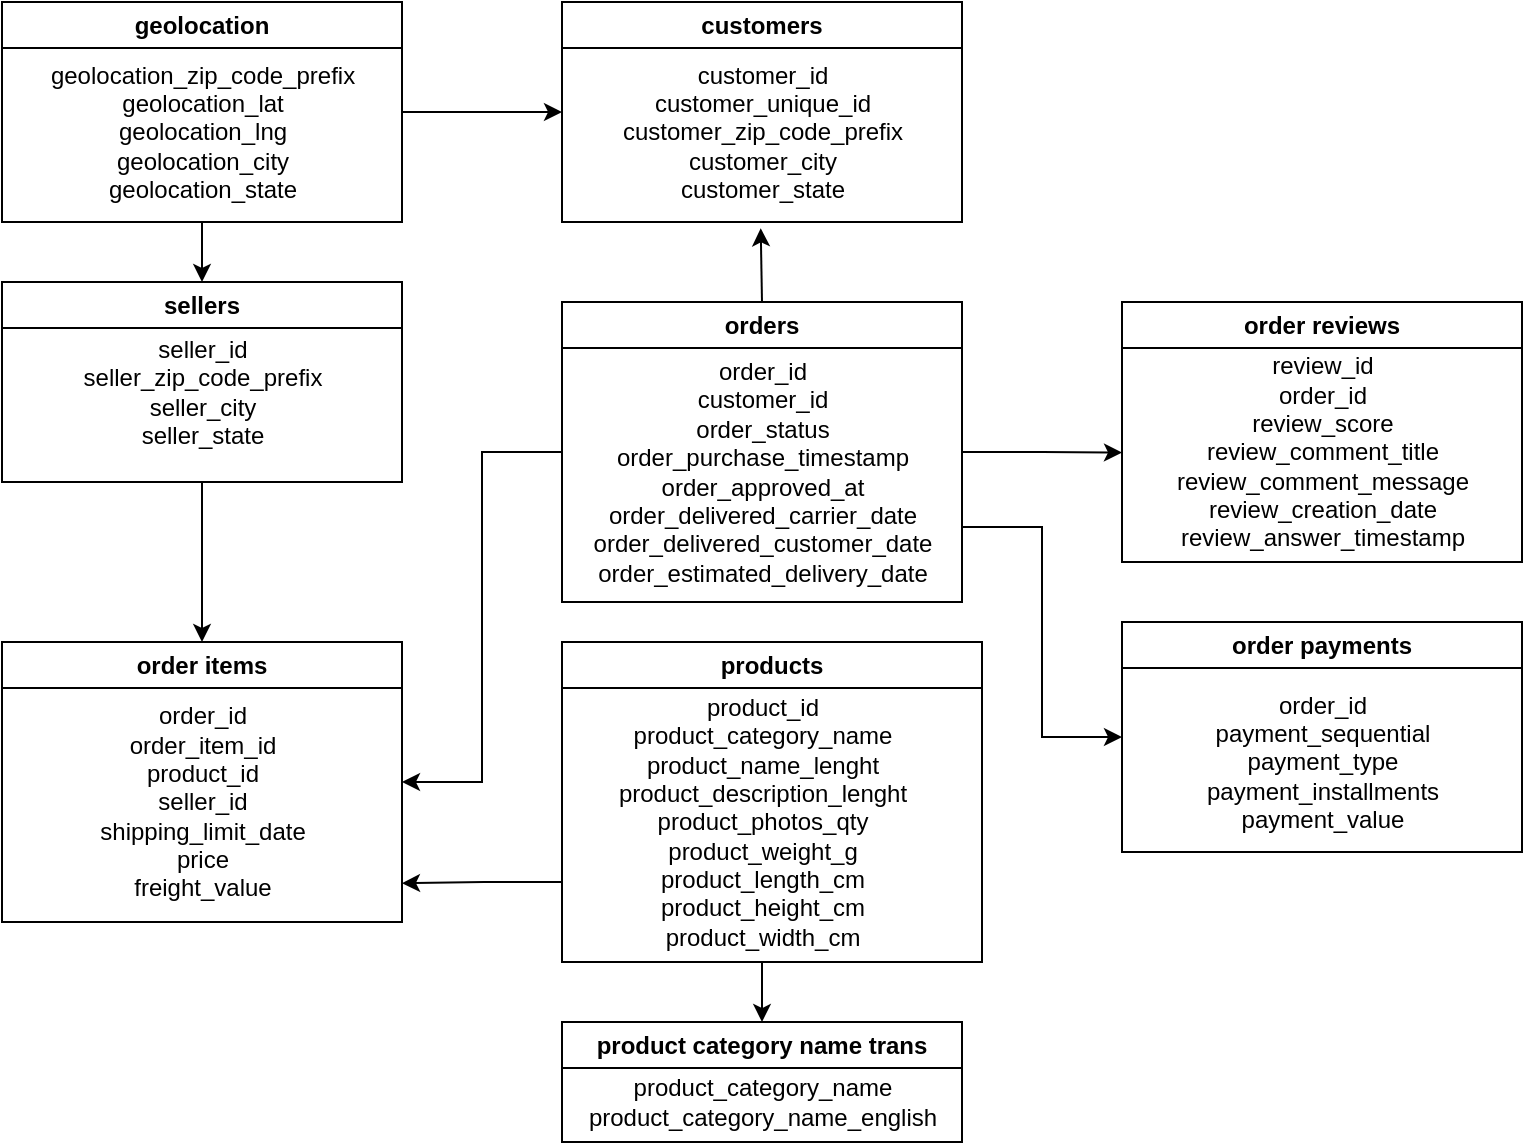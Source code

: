 <mxfile version="27.0.3">
  <diagram name="Trang-1" id="MFI9BL0dt4RdOJVqIXhV">
    <mxGraphModel dx="786" dy="1586" grid="1" gridSize="10" guides="1" tooltips="1" connect="1" arrows="1" fold="1" page="1" pageScale="1" pageWidth="827" pageHeight="1169" math="0" shadow="0">
      <root>
        <mxCell id="0" />
        <mxCell id="1" parent="0" />
        <mxCell id="LKI4c04jQm-ZU_7Ya_s5-5" value="sellers" style="swimlane;whiteSpace=wrap;html=1;startSize=23;" parent="1" vertex="1">
          <mxGeometry x="40" y="30" width="200" height="100" as="geometry" />
        </mxCell>
        <mxCell id="LKI4c04jQm-ZU_7Ya_s5-6" value="seller_id&lt;div&gt;seller_zip_code_prefix&lt;div&gt;seller_city&lt;div&gt;seller_state&lt;/div&gt;&lt;/div&gt;&lt;/div&gt;" style="text;html=1;align=center;verticalAlign=middle;resizable=0;points=[];autosize=1;strokeColor=none;fillColor=none;" parent="LKI4c04jQm-ZU_7Ya_s5-5" vertex="1">
          <mxGeometry x="30" y="20" width="140" height="70" as="geometry" />
        </mxCell>
        <mxCell id="LKI4c04jQm-ZU_7Ya_s5-7" value="product category name trans" style="swimlane;whiteSpace=wrap;html=1;" parent="1" vertex="1">
          <mxGeometry x="320" y="400" width="200" height="60" as="geometry" />
        </mxCell>
        <mxCell id="LKI4c04jQm-ZU_7Ya_s5-8" value="product_category_name&lt;div&gt;product_category_name_english&lt;/div&gt;" style="text;html=1;align=center;verticalAlign=middle;resizable=0;points=[];autosize=1;strokeColor=none;fillColor=none;" parent="LKI4c04jQm-ZU_7Ya_s5-7" vertex="1">
          <mxGeometry y="20" width="200" height="40" as="geometry" />
        </mxCell>
        <mxCell id="LKI4c04jQm-ZU_7Ya_s5-31" style="edgeStyle=orthogonalEdgeStyle;rounded=0;orthogonalLoop=1;jettySize=auto;html=1;exitX=0;exitY=0.75;exitDx=0;exitDy=0;" parent="1" source="LKI4c04jQm-ZU_7Ya_s5-9" edge="1">
          <mxGeometry relative="1" as="geometry">
            <mxPoint x="240" y="330.588" as="targetPoint" />
            <Array as="points">
              <mxPoint x="281" y="331" />
            </Array>
          </mxGeometry>
        </mxCell>
        <mxCell id="LKI4c04jQm-ZU_7Ya_s5-9" value="products" style="swimlane;whiteSpace=wrap;html=1;" parent="1" vertex="1">
          <mxGeometry x="320" y="210" width="210" height="160" as="geometry" />
        </mxCell>
        <mxCell id="LKI4c04jQm-ZU_7Ya_s5-11" value="order reviews" style="swimlane;whiteSpace=wrap;html=1;" parent="1" vertex="1">
          <mxGeometry x="600" y="40" width="200" height="130" as="geometry" />
        </mxCell>
        <mxCell id="LKI4c04jQm-ZU_7Ya_s5-12" value="review_id&lt;div&gt;order_id&lt;div&gt;review_score&lt;div&gt;review_comment_title&lt;div&gt;review_comment_message&lt;div&gt;review_creation_date&lt;div&gt;review_answer_timestamp&lt;/div&gt;&lt;/div&gt;&lt;/div&gt;&lt;/div&gt;&lt;/div&gt;&lt;/div&gt;" style="text;html=1;align=center;verticalAlign=middle;resizable=0;points=[];autosize=1;strokeColor=none;fillColor=none;" parent="LKI4c04jQm-ZU_7Ya_s5-11" vertex="1">
          <mxGeometry x="15" y="20" width="170" height="110" as="geometry" />
        </mxCell>
        <mxCell id="LKI4c04jQm-ZU_7Ya_s5-30" style="edgeStyle=orthogonalEdgeStyle;rounded=0;orthogonalLoop=1;jettySize=auto;html=1;exitX=0;exitY=0.5;exitDx=0;exitDy=0;entryX=1;entryY=0.5;entryDx=0;entryDy=0;" parent="1" source="LKI4c04jQm-ZU_7Ya_s5-17" target="LKI4c04jQm-ZU_7Ya_s5-21" edge="1">
          <mxGeometry relative="1" as="geometry" />
        </mxCell>
        <mxCell id="LKI4c04jQm-ZU_7Ya_s5-32" style="edgeStyle=orthogonalEdgeStyle;rounded=0;orthogonalLoop=1;jettySize=auto;html=1;exitX=1;exitY=0.5;exitDx=0;exitDy=0;" parent="1" source="LKI4c04jQm-ZU_7Ya_s5-17" edge="1">
          <mxGeometry relative="1" as="geometry">
            <mxPoint x="600" y="115.294" as="targetPoint" />
          </mxGeometry>
        </mxCell>
        <mxCell id="LKI4c04jQm-ZU_7Ya_s5-33" style="edgeStyle=orthogonalEdgeStyle;rounded=0;orthogonalLoop=1;jettySize=auto;html=1;exitX=1;exitY=0.75;exitDx=0;exitDy=0;entryX=0;entryY=0.5;entryDx=0;entryDy=0;" parent="1" source="LKI4c04jQm-ZU_7Ya_s5-17" target="LKI4c04jQm-ZU_7Ya_s5-19" edge="1">
          <mxGeometry relative="1" as="geometry" />
        </mxCell>
        <mxCell id="LKI4c04jQm-ZU_7Ya_s5-17" value="orders" style="swimlane;whiteSpace=wrap;html=1;" parent="1" vertex="1">
          <mxGeometry x="320" y="40" width="200" height="150" as="geometry" />
        </mxCell>
        <mxCell id="LKI4c04jQm-ZU_7Ya_s5-18" value="order_id&lt;div&gt;customer_id&lt;div&gt;order_status&lt;div&gt;&lt;span style=&quot;background-color: transparent; color: light-dark(rgb(0, 0, 0), rgb(255, 255, 255));&quot;&gt;order_purchase_timestamp&lt;/span&gt;&lt;/div&gt;&lt;div&gt;&lt;div&gt;order_approved_at&lt;div&gt;order_delivered_carrier_date&lt;div&gt;order_delivered_customer_date&lt;div&gt;order_estimated_delivery_date&lt;/div&gt;&lt;/div&gt;&lt;/div&gt;&lt;/div&gt;&lt;/div&gt;&lt;/div&gt;&lt;/div&gt;" style="text;html=1;align=center;verticalAlign=middle;resizable=0;points=[];autosize=1;strokeColor=none;fillColor=none;" parent="LKI4c04jQm-ZU_7Ya_s5-17" vertex="1">
          <mxGeometry x="5" y="20" width="190" height="130" as="geometry" />
        </mxCell>
        <mxCell id="LKI4c04jQm-ZU_7Ya_s5-19" value="order payments" style="swimlane;whiteSpace=wrap;html=1;" parent="1" vertex="1">
          <mxGeometry x="600" y="200" width="200" height="115" as="geometry" />
        </mxCell>
        <mxCell id="LKI4c04jQm-ZU_7Ya_s5-20" value="order_id&lt;div&gt;payment_sequential&lt;div&gt;payment_type&lt;div&gt;payment_installments&lt;div&gt;payment_value&lt;/div&gt;&lt;/div&gt;&lt;/div&gt;&lt;/div&gt;" style="text;html=1;align=center;verticalAlign=middle;resizable=0;points=[];autosize=1;strokeColor=none;fillColor=none;" parent="LKI4c04jQm-ZU_7Ya_s5-19" vertex="1">
          <mxGeometry x="30" y="25" width="140" height="90" as="geometry" />
        </mxCell>
        <mxCell id="LKI4c04jQm-ZU_7Ya_s5-21" value="order items" style="swimlane;whiteSpace=wrap;html=1;" parent="1" vertex="1">
          <mxGeometry x="40" y="210" width="200" height="140" as="geometry" />
        </mxCell>
        <mxCell id="LKI4c04jQm-ZU_7Ya_s5-22" value="order_id&lt;div&gt;order_item_id&lt;div&gt;product_id&lt;div&gt;seller_id&lt;div&gt;shipping_limit_date&lt;div&gt;price&lt;/div&gt;&lt;div&gt;freight_value&lt;/div&gt;&lt;/div&gt;&lt;/div&gt;&lt;/div&gt;&lt;/div&gt;" style="text;html=1;align=center;verticalAlign=middle;resizable=0;points=[];autosize=1;strokeColor=none;fillColor=none;" parent="LKI4c04jQm-ZU_7Ya_s5-21" vertex="1">
          <mxGeometry x="35" y="25" width="130" height="110" as="geometry" />
        </mxCell>
        <mxCell id="LKI4c04jQm-ZU_7Ya_s5-36" style="edgeStyle=orthogonalEdgeStyle;rounded=0;orthogonalLoop=1;jettySize=auto;html=1;exitX=1;exitY=0.5;exitDx=0;exitDy=0;entryX=0;entryY=0.5;entryDx=0;entryDy=0;" parent="1" source="LKI4c04jQm-ZU_7Ya_s5-23" target="LKI4c04jQm-ZU_7Ya_s5-25" edge="1">
          <mxGeometry relative="1" as="geometry" />
        </mxCell>
        <mxCell id="LKI4c04jQm-ZU_7Ya_s5-23" value="geolocation" style="swimlane;whiteSpace=wrap;html=1;" parent="1" vertex="1">
          <mxGeometry x="40" y="-110" width="200" height="110" as="geometry" />
        </mxCell>
        <mxCell id="LKI4c04jQm-ZU_7Ya_s5-24" value="geolocation_zip_code_prefix&lt;div&gt;geolocation_lat&lt;div&gt;geolocation_lng&lt;div&gt;geolocation_city&lt;div&gt;geolocation_state&lt;/div&gt;&lt;/div&gt;&lt;/div&gt;&lt;/div&gt;" style="text;html=1;align=center;verticalAlign=middle;resizable=0;points=[];autosize=1;strokeColor=none;fillColor=none;" parent="LKI4c04jQm-ZU_7Ya_s5-23" vertex="1">
          <mxGeometry x="10" y="20" width="180" height="90" as="geometry" />
        </mxCell>
        <mxCell id="LKI4c04jQm-ZU_7Ya_s5-25" value="customers" style="swimlane;whiteSpace=wrap;html=1;" parent="1" vertex="1">
          <mxGeometry x="320" y="-110" width="200" height="110" as="geometry" />
        </mxCell>
        <mxCell id="LKI4c04jQm-ZU_7Ya_s5-26" value="customer_id&lt;div&gt;customer_unique_id&lt;div&gt;customer_zip_code_prefix&lt;div&gt;customer_city&lt;div&gt;customer_state&lt;/div&gt;&lt;/div&gt;&lt;/div&gt;&lt;/div&gt;" style="text;html=1;align=center;verticalAlign=middle;resizable=0;points=[];autosize=1;strokeColor=none;fillColor=none;" parent="LKI4c04jQm-ZU_7Ya_s5-25" vertex="1">
          <mxGeometry x="20" y="20" width="160" height="90" as="geometry" />
        </mxCell>
        <mxCell id="LKI4c04jQm-ZU_7Ya_s5-29" value="" style="endArrow=classic;html=1;rounded=0;exitX=0.5;exitY=1;exitDx=0;exitDy=0;entryX=0.5;entryY=0;entryDx=0;entryDy=0;" parent="1" source="LKI4c04jQm-ZU_7Ya_s5-5" target="LKI4c04jQm-ZU_7Ya_s5-21" edge="1">
          <mxGeometry width="50" height="50" relative="1" as="geometry">
            <mxPoint x="360" y="270" as="sourcePoint" />
            <mxPoint x="410" y="220" as="targetPoint" />
          </mxGeometry>
        </mxCell>
        <mxCell id="LKI4c04jQm-ZU_7Ya_s5-34" style="edgeStyle=orthogonalEdgeStyle;rounded=0;orthogonalLoop=1;jettySize=auto;html=1;exitX=0.5;exitY=0;exitDx=0;exitDy=0;entryX=0.496;entryY=1.035;entryDx=0;entryDy=0;entryPerimeter=0;" parent="1" source="LKI4c04jQm-ZU_7Ya_s5-17" target="LKI4c04jQm-ZU_7Ya_s5-26" edge="1">
          <mxGeometry relative="1" as="geometry" />
        </mxCell>
        <mxCell id="LKI4c04jQm-ZU_7Ya_s5-10" value="product_id&lt;div&gt;product_category_name&lt;div&gt;product_name_lenght&lt;div&gt;product_description_lenght&lt;div&gt;product_photos_qty&lt;div&gt;product_weight_g&lt;div&gt;product_length_cm&lt;div&gt;product_height_cm&lt;div&gt;product_width_cm&lt;/div&gt;&lt;/div&gt;&lt;/div&gt;&lt;/div&gt;&lt;/div&gt;&lt;/div&gt;&lt;/div&gt;&lt;/div&gt;" style="text;html=1;align=center;verticalAlign=middle;resizable=0;points=[];autosize=1;strokeColor=none;fillColor=none;" parent="1" vertex="1">
          <mxGeometry x="335" y="230" width="170" height="140" as="geometry" />
        </mxCell>
        <mxCell id="LKI4c04jQm-ZU_7Ya_s5-37" value="" style="edgeStyle=orthogonalEdgeStyle;rounded=0;orthogonalLoop=1;jettySize=auto;html=1;" parent="1" source="LKI4c04jQm-ZU_7Ya_s5-24" edge="1">
          <mxGeometry relative="1" as="geometry">
            <mxPoint x="140" y="30" as="targetPoint" />
          </mxGeometry>
        </mxCell>
        <mxCell id="1P_NqxAI0DLkDXogA8Qd-1" value="" style="endArrow=classic;html=1;rounded=0;" edge="1" parent="1" source="LKI4c04jQm-ZU_7Ya_s5-10" target="LKI4c04jQm-ZU_7Ya_s5-7">
          <mxGeometry width="50" height="50" relative="1" as="geometry">
            <mxPoint x="380" y="230" as="sourcePoint" />
            <mxPoint x="430" y="180" as="targetPoint" />
          </mxGeometry>
        </mxCell>
      </root>
    </mxGraphModel>
  </diagram>
</mxfile>
